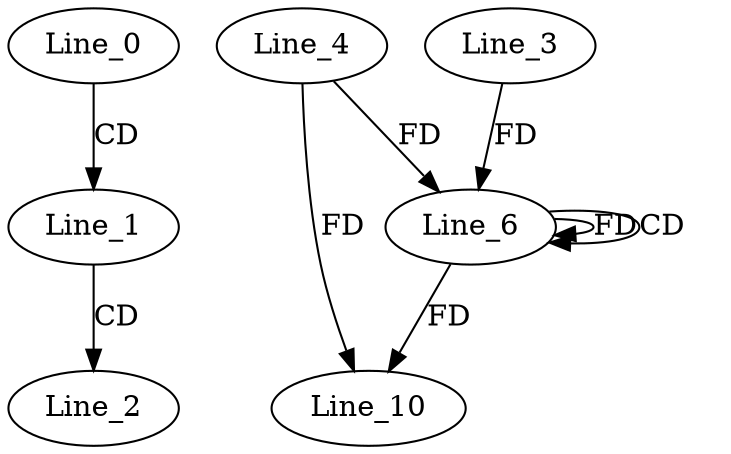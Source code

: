 digraph G {
  Line_0;
  Line_1;
  Line_2;
  Line_4;
  Line_6;
  Line_6;
  Line_3;
  Line_10;
  Line_0 -> Line_1 [ label="CD" ];
  Line_1 -> Line_2 [ label="CD" ];
  Line_4 -> Line_6 [ label="FD" ];
  Line_6 -> Line_6 [ label="FD" ];
  Line_6 -> Line_6 [ label="CD" ];
  Line_3 -> Line_6 [ label="FD" ];
  Line_4 -> Line_10 [ label="FD" ];
  Line_6 -> Line_10 [ label="FD" ];
}
